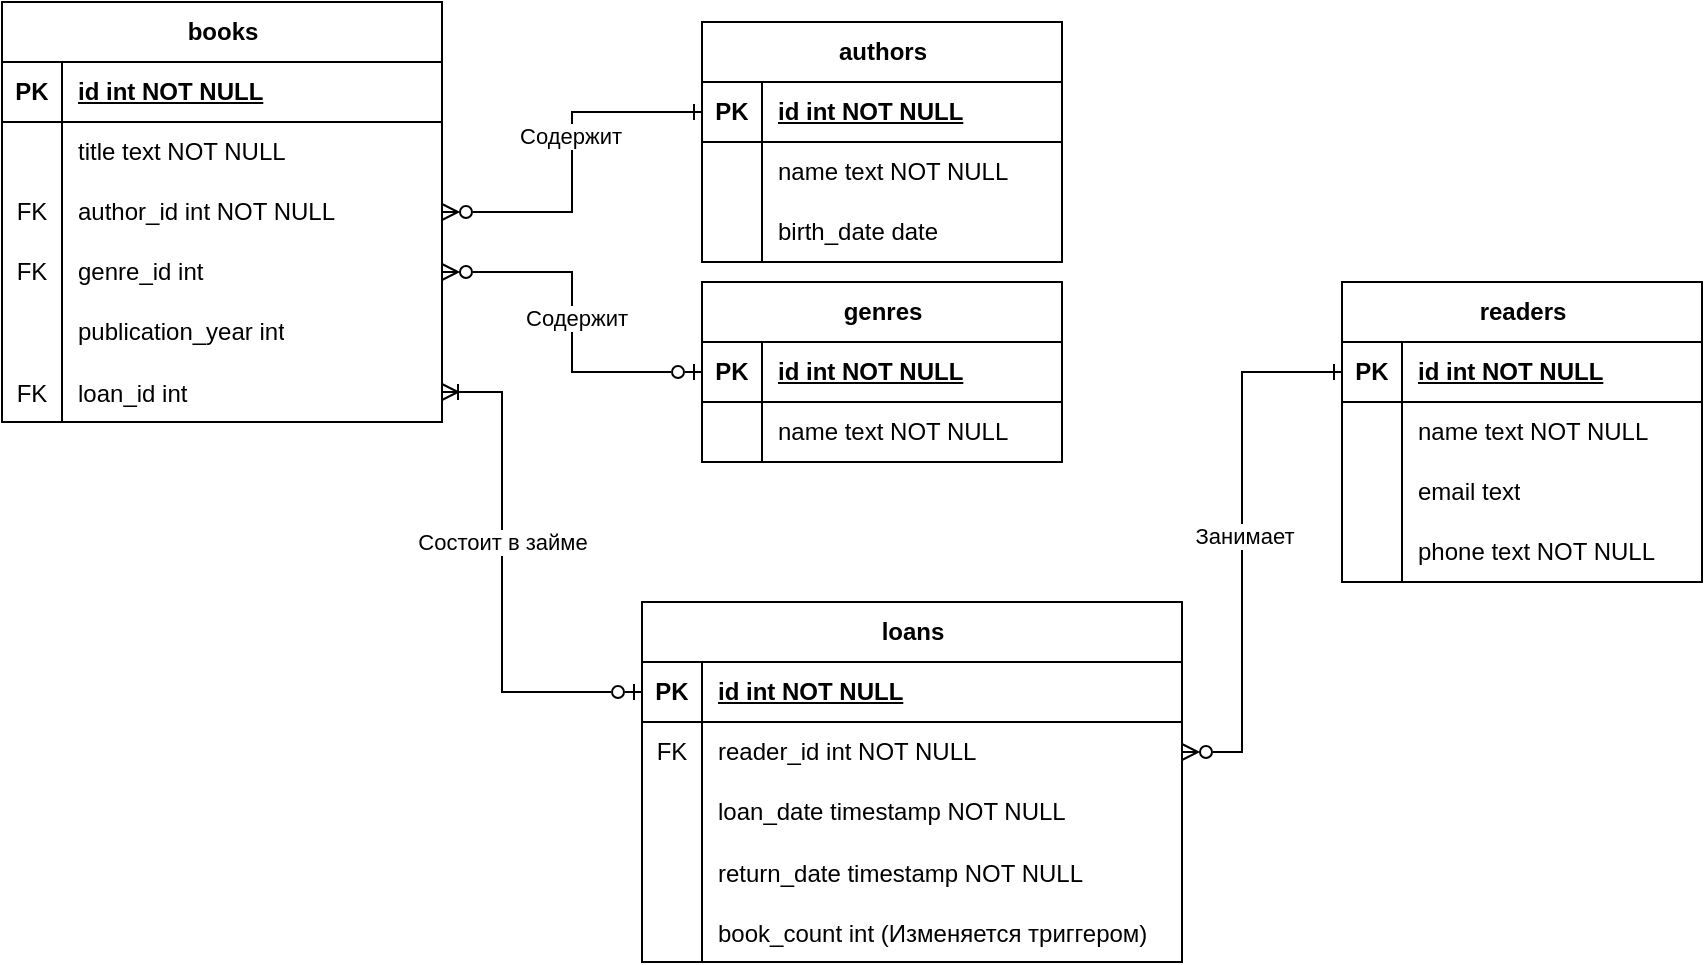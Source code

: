 <mxfile version="25.0.3">
  <diagram id="R2lEEEUBdFMjLlhIrx00" name="Page-1">
    <mxGraphModel grid="1" page="1" gridSize="10" guides="1" tooltips="1" connect="1" arrows="1" fold="1" pageScale="1" pageWidth="850" pageHeight="1100" math="0" shadow="0" extFonts="Permanent Marker^https://fonts.googleapis.com/css?family=Permanent+Marker">
      <root>
        <mxCell id="0" />
        <mxCell id="1" parent="0" />
        <mxCell id="6Qstouv0j7qaAwMBQVs9-5" value="books" style="shape=table;startSize=30;container=1;collapsible=1;childLayout=tableLayout;fixedRows=1;rowLines=0;fontStyle=1;align=center;resizeLast=1;html=1;swimlaneFillColor=default;" vertex="1" parent="1">
          <mxGeometry x="240" y="100" width="220" height="210" as="geometry">
            <mxRectangle x="180" y="570" width="70" height="30" as="alternateBounds" />
          </mxGeometry>
        </mxCell>
        <mxCell id="6Qstouv0j7qaAwMBQVs9-6" value="" style="shape=tableRow;horizontal=0;startSize=0;swimlaneHead=0;swimlaneBody=0;fillColor=none;collapsible=0;dropTarget=0;points=[[0,0.5],[1,0.5]];portConstraint=eastwest;top=0;left=0;right=0;bottom=1;" vertex="1" parent="6Qstouv0j7qaAwMBQVs9-5">
          <mxGeometry y="30" width="220" height="30" as="geometry" />
        </mxCell>
        <mxCell id="6Qstouv0j7qaAwMBQVs9-7" value="PK" style="shape=partialRectangle;connectable=0;fillColor=none;top=0;left=0;bottom=0;right=0;fontStyle=1;overflow=hidden;whiteSpace=wrap;html=1;" vertex="1" parent="6Qstouv0j7qaAwMBQVs9-6">
          <mxGeometry width="30" height="30" as="geometry">
            <mxRectangle width="30" height="30" as="alternateBounds" />
          </mxGeometry>
        </mxCell>
        <mxCell id="6Qstouv0j7qaAwMBQVs9-8" value="id int NOT NULL" style="shape=partialRectangle;connectable=0;fillColor=none;top=0;left=0;bottom=0;right=0;align=left;spacingLeft=6;fontStyle=5;overflow=hidden;whiteSpace=wrap;html=1;" vertex="1" parent="6Qstouv0j7qaAwMBQVs9-6">
          <mxGeometry x="30" width="190" height="30" as="geometry">
            <mxRectangle width="190" height="30" as="alternateBounds" />
          </mxGeometry>
        </mxCell>
        <mxCell id="6Qstouv0j7qaAwMBQVs9-9" value="" style="shape=tableRow;horizontal=0;startSize=0;swimlaneHead=0;swimlaneBody=0;fillColor=none;collapsible=0;dropTarget=0;points=[[0,0.5],[1,0.5]];portConstraint=eastwest;top=0;left=0;right=0;bottom=0;" vertex="1" parent="6Qstouv0j7qaAwMBQVs9-5">
          <mxGeometry y="60" width="220" height="30" as="geometry" />
        </mxCell>
        <mxCell id="6Qstouv0j7qaAwMBQVs9-10" value="" style="shape=partialRectangle;connectable=0;fillColor=none;top=0;left=0;bottom=0;right=0;editable=1;overflow=hidden;whiteSpace=wrap;html=1;" vertex="1" parent="6Qstouv0j7qaAwMBQVs9-9">
          <mxGeometry width="30" height="30" as="geometry">
            <mxRectangle width="30" height="30" as="alternateBounds" />
          </mxGeometry>
        </mxCell>
        <mxCell id="6Qstouv0j7qaAwMBQVs9-11" value="title text NOT NULL" style="shape=partialRectangle;connectable=0;fillColor=none;top=0;left=0;bottom=0;right=0;align=left;spacingLeft=6;overflow=hidden;whiteSpace=wrap;html=1;" vertex="1" parent="6Qstouv0j7qaAwMBQVs9-9">
          <mxGeometry x="30" width="190" height="30" as="geometry">
            <mxRectangle width="190" height="30" as="alternateBounds" />
          </mxGeometry>
        </mxCell>
        <mxCell id="6Qstouv0j7qaAwMBQVs9-12" value="" style="shape=tableRow;horizontal=0;startSize=0;swimlaneHead=0;swimlaneBody=0;fillColor=none;collapsible=0;dropTarget=0;points=[[0,0.5],[1,0.5]];portConstraint=eastwest;top=0;left=0;right=0;bottom=0;" vertex="1" parent="6Qstouv0j7qaAwMBQVs9-5">
          <mxGeometry y="90" width="220" height="30" as="geometry" />
        </mxCell>
        <mxCell id="6Qstouv0j7qaAwMBQVs9-13" value="FK" style="shape=partialRectangle;connectable=0;fillColor=none;top=0;left=0;bottom=0;right=0;editable=1;overflow=hidden;whiteSpace=wrap;html=1;" vertex="1" parent="6Qstouv0j7qaAwMBQVs9-12">
          <mxGeometry width="30" height="30" as="geometry">
            <mxRectangle width="30" height="30" as="alternateBounds" />
          </mxGeometry>
        </mxCell>
        <mxCell id="6Qstouv0j7qaAwMBQVs9-14" value="author_id int NOT NULL" style="shape=partialRectangle;connectable=0;fillColor=none;top=0;left=0;bottom=0;right=0;align=left;spacingLeft=6;overflow=hidden;whiteSpace=wrap;html=1;" vertex="1" parent="6Qstouv0j7qaAwMBQVs9-12">
          <mxGeometry x="30" width="190" height="30" as="geometry">
            <mxRectangle width="190" height="30" as="alternateBounds" />
          </mxGeometry>
        </mxCell>
        <mxCell id="6Qstouv0j7qaAwMBQVs9-15" value="" style="shape=tableRow;horizontal=0;startSize=0;swimlaneHead=0;swimlaneBody=0;fillColor=none;collapsible=0;dropTarget=0;points=[[0,0.5],[1,0.5]];portConstraint=eastwest;top=0;left=0;right=0;bottom=0;" vertex="1" parent="6Qstouv0j7qaAwMBQVs9-5">
          <mxGeometry y="120" width="220" height="30" as="geometry" />
        </mxCell>
        <mxCell id="6Qstouv0j7qaAwMBQVs9-16" value="FK" style="shape=partialRectangle;connectable=0;fillColor=none;top=0;left=0;bottom=0;right=0;editable=1;overflow=hidden;whiteSpace=wrap;html=1;" vertex="1" parent="6Qstouv0j7qaAwMBQVs9-15">
          <mxGeometry width="30" height="30" as="geometry">
            <mxRectangle width="30" height="30" as="alternateBounds" />
          </mxGeometry>
        </mxCell>
        <mxCell id="6Qstouv0j7qaAwMBQVs9-17" value="genre_id int" style="shape=partialRectangle;connectable=0;fillColor=none;top=0;left=0;bottom=0;right=0;align=left;spacingLeft=6;overflow=hidden;whiteSpace=wrap;html=1;" vertex="1" parent="6Qstouv0j7qaAwMBQVs9-15">
          <mxGeometry x="30" width="190" height="30" as="geometry">
            <mxRectangle width="190" height="30" as="alternateBounds" />
          </mxGeometry>
        </mxCell>
        <mxCell id="6Qstouv0j7qaAwMBQVs9-37" value="" style="shape=tableRow;horizontal=0;startSize=0;swimlaneHead=0;swimlaneBody=0;fillColor=none;collapsible=0;dropTarget=0;points=[[0,0.5],[1,0.5]];portConstraint=eastwest;top=0;left=0;right=0;bottom=0;" vertex="1" parent="6Qstouv0j7qaAwMBQVs9-5">
          <mxGeometry y="150" width="220" height="30" as="geometry" />
        </mxCell>
        <mxCell id="6Qstouv0j7qaAwMBQVs9-38" value="" style="shape=partialRectangle;connectable=0;fillColor=none;top=0;left=0;bottom=0;right=0;fontStyle=0;overflow=hidden;whiteSpace=wrap;html=1;" vertex="1" parent="6Qstouv0j7qaAwMBQVs9-37">
          <mxGeometry width="30" height="30" as="geometry">
            <mxRectangle width="30" height="30" as="alternateBounds" />
          </mxGeometry>
        </mxCell>
        <mxCell id="6Qstouv0j7qaAwMBQVs9-39" value="&lt;div&gt;publication_year int&lt;/div&gt;" style="shape=partialRectangle;connectable=0;fillColor=none;top=0;left=0;bottom=0;right=0;align=left;spacingLeft=6;fontStyle=0;overflow=hidden;whiteSpace=wrap;html=1;" vertex="1" parent="6Qstouv0j7qaAwMBQVs9-37">
          <mxGeometry x="30" width="190" height="30" as="geometry">
            <mxRectangle width="190" height="30" as="alternateBounds" />
          </mxGeometry>
        </mxCell>
        <mxCell id="1EMKCG0Cy7B8wOzqlxpR-11" value="" style="shape=tableRow;horizontal=0;startSize=0;swimlaneHead=0;swimlaneBody=0;fillColor=none;collapsible=0;dropTarget=0;points=[[0,0.5],[1,0.5]];portConstraint=eastwest;top=0;left=0;right=0;bottom=0;" vertex="1" parent="6Qstouv0j7qaAwMBQVs9-5">
          <mxGeometry y="180" width="220" height="30" as="geometry" />
        </mxCell>
        <mxCell id="1EMKCG0Cy7B8wOzqlxpR-12" value="FK" style="shape=partialRectangle;connectable=0;fillColor=none;top=0;left=0;bottom=0;right=0;editable=1;overflow=hidden;" vertex="1" parent="1EMKCG0Cy7B8wOzqlxpR-11">
          <mxGeometry width="30" height="30" as="geometry">
            <mxRectangle width="30" height="30" as="alternateBounds" />
          </mxGeometry>
        </mxCell>
        <mxCell id="1EMKCG0Cy7B8wOzqlxpR-13" value="loan_id int" style="shape=partialRectangle;connectable=0;fillColor=none;top=0;left=0;bottom=0;right=0;align=left;spacingLeft=6;overflow=hidden;" vertex="1" parent="1EMKCG0Cy7B8wOzqlxpR-11">
          <mxGeometry x="30" width="190" height="30" as="geometry">
            <mxRectangle width="190" height="30" as="alternateBounds" />
          </mxGeometry>
        </mxCell>
        <mxCell id="6Qstouv0j7qaAwMBQVs9-50" value="authors" style="shape=table;startSize=30;container=1;collapsible=1;childLayout=tableLayout;fixedRows=1;rowLines=0;fontStyle=1;align=center;resizeLast=1;html=1;swimlaneFillColor=default;" vertex="1" parent="1">
          <mxGeometry x="590" y="110" width="180" height="120" as="geometry">
            <mxRectangle x="180" y="570" width="70" height="30" as="alternateBounds" />
          </mxGeometry>
        </mxCell>
        <mxCell id="6Qstouv0j7qaAwMBQVs9-51" value="" style="shape=tableRow;horizontal=0;startSize=0;swimlaneHead=0;swimlaneBody=0;fillColor=none;collapsible=0;dropTarget=0;points=[[0,0.5],[1,0.5]];portConstraint=eastwest;top=0;left=0;right=0;bottom=1;" vertex="1" parent="6Qstouv0j7qaAwMBQVs9-50">
          <mxGeometry y="30" width="180" height="30" as="geometry" />
        </mxCell>
        <mxCell id="6Qstouv0j7qaAwMBQVs9-52" value="PK" style="shape=partialRectangle;connectable=0;fillColor=none;top=0;left=0;bottom=0;right=0;fontStyle=1;overflow=hidden;whiteSpace=wrap;html=1;" vertex="1" parent="6Qstouv0j7qaAwMBQVs9-51">
          <mxGeometry width="30" height="30" as="geometry">
            <mxRectangle width="30" height="30" as="alternateBounds" />
          </mxGeometry>
        </mxCell>
        <mxCell id="6Qstouv0j7qaAwMBQVs9-53" value="id int NOT NULL" style="shape=partialRectangle;connectable=0;fillColor=none;top=0;left=0;bottom=0;right=0;align=left;spacingLeft=6;fontStyle=5;overflow=hidden;whiteSpace=wrap;html=1;" vertex="1" parent="6Qstouv0j7qaAwMBQVs9-51">
          <mxGeometry x="30" width="150" height="30" as="geometry">
            <mxRectangle width="150" height="30" as="alternateBounds" />
          </mxGeometry>
        </mxCell>
        <mxCell id="6Qstouv0j7qaAwMBQVs9-54" value="" style="shape=tableRow;horizontal=0;startSize=0;swimlaneHead=0;swimlaneBody=0;fillColor=none;collapsible=0;dropTarget=0;points=[[0,0.5],[1,0.5]];portConstraint=eastwest;top=0;left=0;right=0;bottom=0;" vertex="1" parent="6Qstouv0j7qaAwMBQVs9-50">
          <mxGeometry y="60" width="180" height="30" as="geometry" />
        </mxCell>
        <mxCell id="6Qstouv0j7qaAwMBQVs9-55" value="" style="shape=partialRectangle;connectable=0;fillColor=none;top=0;left=0;bottom=0;right=0;editable=1;overflow=hidden;whiteSpace=wrap;html=1;" vertex="1" parent="6Qstouv0j7qaAwMBQVs9-54">
          <mxGeometry width="30" height="30" as="geometry">
            <mxRectangle width="30" height="30" as="alternateBounds" />
          </mxGeometry>
        </mxCell>
        <mxCell id="6Qstouv0j7qaAwMBQVs9-56" value="name text NOT NULL" style="shape=partialRectangle;connectable=0;fillColor=none;top=0;left=0;bottom=0;right=0;align=left;spacingLeft=6;overflow=hidden;whiteSpace=wrap;html=1;" vertex="1" parent="6Qstouv0j7qaAwMBQVs9-54">
          <mxGeometry x="30" width="150" height="30" as="geometry">
            <mxRectangle width="150" height="30" as="alternateBounds" />
          </mxGeometry>
        </mxCell>
        <mxCell id="6Qstouv0j7qaAwMBQVs9-57" value="" style="shape=tableRow;horizontal=0;startSize=0;swimlaneHead=0;swimlaneBody=0;fillColor=none;collapsible=0;dropTarget=0;points=[[0,0.5],[1,0.5]];portConstraint=eastwest;top=0;left=0;right=0;bottom=0;" vertex="1" parent="6Qstouv0j7qaAwMBQVs9-50">
          <mxGeometry y="90" width="180" height="30" as="geometry" />
        </mxCell>
        <mxCell id="6Qstouv0j7qaAwMBQVs9-58" value="" style="shape=partialRectangle;connectable=0;fillColor=none;top=0;left=0;bottom=0;right=0;editable=1;overflow=hidden;whiteSpace=wrap;html=1;" vertex="1" parent="6Qstouv0j7qaAwMBQVs9-57">
          <mxGeometry width="30" height="30" as="geometry">
            <mxRectangle width="30" height="30" as="alternateBounds" />
          </mxGeometry>
        </mxCell>
        <mxCell id="6Qstouv0j7qaAwMBQVs9-59" value="birth_date date" style="shape=partialRectangle;connectable=0;fillColor=none;top=0;left=0;bottom=0;right=0;align=left;spacingLeft=6;overflow=hidden;whiteSpace=wrap;html=1;" vertex="1" parent="6Qstouv0j7qaAwMBQVs9-57">
          <mxGeometry x="30" width="150" height="30" as="geometry">
            <mxRectangle width="150" height="30" as="alternateBounds" />
          </mxGeometry>
        </mxCell>
        <mxCell id="6Qstouv0j7qaAwMBQVs9-71" style="edgeStyle=orthogonalEdgeStyle;rounded=0;orthogonalLoop=1;jettySize=auto;html=1;entryX=0;entryY=0.5;entryDx=0;entryDy=0;endArrow=ERone;endFill=0;startArrow=ERzeroToMany;startFill=0;" edge="1" parent="1" source="6Qstouv0j7qaAwMBQVs9-12" target="6Qstouv0j7qaAwMBQVs9-51">
          <mxGeometry relative="1" as="geometry" />
        </mxCell>
        <mxCell id="1EMKCG0Cy7B8wOzqlxpR-8" value="Содержит" style="edgeLabel;html=1;align=center;verticalAlign=middle;resizable=0;points=[];" connectable="0" vertex="1" parent="6Qstouv0j7qaAwMBQVs9-71">
          <mxGeometry x="0.144" y="1" relative="1" as="geometry">
            <mxPoint as="offset" />
          </mxGeometry>
        </mxCell>
        <mxCell id="IhrCSpZtcH4ZjMAZGJmG-19" value="genres" style="shape=table;startSize=30;container=1;collapsible=1;childLayout=tableLayout;fixedRows=1;rowLines=0;fontStyle=1;align=center;resizeLast=1;html=1;" vertex="1" parent="1">
          <mxGeometry x="590" y="240" width="180" height="90" as="geometry" />
        </mxCell>
        <mxCell id="IhrCSpZtcH4ZjMAZGJmG-20" value="" style="shape=tableRow;horizontal=0;startSize=0;swimlaneHead=0;swimlaneBody=0;fillColor=none;collapsible=0;dropTarget=0;points=[[0,0.5],[1,0.5]];portConstraint=eastwest;top=0;left=0;right=0;bottom=1;" vertex="1" parent="IhrCSpZtcH4ZjMAZGJmG-19">
          <mxGeometry y="30" width="180" height="30" as="geometry" />
        </mxCell>
        <mxCell id="IhrCSpZtcH4ZjMAZGJmG-21" value="PK" style="shape=partialRectangle;connectable=0;fillColor=none;top=0;left=0;bottom=0;right=0;fontStyle=1;overflow=hidden;whiteSpace=wrap;html=1;" vertex="1" parent="IhrCSpZtcH4ZjMAZGJmG-20">
          <mxGeometry width="30" height="30" as="geometry">
            <mxRectangle width="30" height="30" as="alternateBounds" />
          </mxGeometry>
        </mxCell>
        <mxCell id="IhrCSpZtcH4ZjMAZGJmG-22" value="id int NOT NULL" style="shape=partialRectangle;connectable=0;fillColor=none;top=0;left=0;bottom=0;right=0;align=left;spacingLeft=6;fontStyle=5;overflow=hidden;whiteSpace=wrap;html=1;" vertex="1" parent="IhrCSpZtcH4ZjMAZGJmG-20">
          <mxGeometry x="30" width="150" height="30" as="geometry">
            <mxRectangle width="150" height="30" as="alternateBounds" />
          </mxGeometry>
        </mxCell>
        <mxCell id="IhrCSpZtcH4ZjMAZGJmG-23" value="" style="shape=tableRow;horizontal=0;startSize=0;swimlaneHead=0;swimlaneBody=0;fillColor=none;collapsible=0;dropTarget=0;points=[[0,0.5],[1,0.5]];portConstraint=eastwest;top=0;left=0;right=0;bottom=0;" vertex="1" parent="IhrCSpZtcH4ZjMAZGJmG-19">
          <mxGeometry y="60" width="180" height="30" as="geometry" />
        </mxCell>
        <mxCell id="IhrCSpZtcH4ZjMAZGJmG-24" value="" style="shape=partialRectangle;connectable=0;fillColor=none;top=0;left=0;bottom=0;right=0;editable=1;overflow=hidden;whiteSpace=wrap;html=1;" vertex="1" parent="IhrCSpZtcH4ZjMAZGJmG-23">
          <mxGeometry width="30" height="30" as="geometry">
            <mxRectangle width="30" height="30" as="alternateBounds" />
          </mxGeometry>
        </mxCell>
        <mxCell id="IhrCSpZtcH4ZjMAZGJmG-25" value="name text NOT NULL" style="shape=partialRectangle;connectable=0;fillColor=none;top=0;left=0;bottom=0;right=0;align=left;spacingLeft=6;overflow=hidden;whiteSpace=wrap;html=1;" vertex="1" parent="IhrCSpZtcH4ZjMAZGJmG-23">
          <mxGeometry x="30" width="150" height="30" as="geometry">
            <mxRectangle width="150" height="30" as="alternateBounds" />
          </mxGeometry>
        </mxCell>
        <mxCell id="IhrCSpZtcH4ZjMAZGJmG-33" style="edgeStyle=orthogonalEdgeStyle;rounded=0;orthogonalLoop=1;jettySize=auto;html=1;exitX=1;exitY=0.5;exitDx=0;exitDy=0;entryX=0;entryY=0.5;entryDx=0;entryDy=0;endArrow=ERzeroToOne;endFill=0;startArrow=ERzeroToMany;startFill=0;" edge="1" parent="1" source="6Qstouv0j7qaAwMBQVs9-15" target="IhrCSpZtcH4ZjMAZGJmG-20">
          <mxGeometry relative="1" as="geometry">
            <Array as="points">
              <mxPoint x="525" y="235" />
              <mxPoint x="525" y="285" />
            </Array>
          </mxGeometry>
        </mxCell>
        <mxCell id="1EMKCG0Cy7B8wOzqlxpR-10" value="Содержит" style="edgeLabel;html=1;align=center;verticalAlign=middle;resizable=0;points=[];" connectable="0" vertex="1" parent="IhrCSpZtcH4ZjMAZGJmG-33">
          <mxGeometry x="-0.03" y="2" relative="1" as="geometry">
            <mxPoint as="offset" />
          </mxGeometry>
        </mxCell>
        <mxCell id="IhrCSpZtcH4ZjMAZGJmG-34" value="readers" style="shape=table;startSize=30;container=1;collapsible=1;childLayout=tableLayout;fixedRows=1;rowLines=0;fontStyle=1;align=center;resizeLast=1;html=1;" vertex="1" parent="1">
          <mxGeometry x="910" y="240" width="180" height="150" as="geometry" />
        </mxCell>
        <mxCell id="IhrCSpZtcH4ZjMAZGJmG-35" value="" style="shape=tableRow;horizontal=0;startSize=0;swimlaneHead=0;swimlaneBody=0;fillColor=none;collapsible=0;dropTarget=0;points=[[0,0.5],[1,0.5]];portConstraint=eastwest;top=0;left=0;right=0;bottom=1;" vertex="1" parent="IhrCSpZtcH4ZjMAZGJmG-34">
          <mxGeometry y="30" width="180" height="30" as="geometry" />
        </mxCell>
        <mxCell id="IhrCSpZtcH4ZjMAZGJmG-36" value="PK" style="shape=partialRectangle;connectable=0;fillColor=none;top=0;left=0;bottom=0;right=0;fontStyle=1;overflow=hidden;whiteSpace=wrap;html=1;" vertex="1" parent="IhrCSpZtcH4ZjMAZGJmG-35">
          <mxGeometry width="30" height="30" as="geometry">
            <mxRectangle width="30" height="30" as="alternateBounds" />
          </mxGeometry>
        </mxCell>
        <mxCell id="IhrCSpZtcH4ZjMAZGJmG-37" value="id int NOT NULL" style="shape=partialRectangle;connectable=0;fillColor=none;top=0;left=0;bottom=0;right=0;align=left;spacingLeft=6;fontStyle=5;overflow=hidden;whiteSpace=wrap;html=1;" vertex="1" parent="IhrCSpZtcH4ZjMAZGJmG-35">
          <mxGeometry x="30" width="150" height="30" as="geometry">
            <mxRectangle width="150" height="30" as="alternateBounds" />
          </mxGeometry>
        </mxCell>
        <mxCell id="IhrCSpZtcH4ZjMAZGJmG-38" value="" style="shape=tableRow;horizontal=0;startSize=0;swimlaneHead=0;swimlaneBody=0;fillColor=none;collapsible=0;dropTarget=0;points=[[0,0.5],[1,0.5]];portConstraint=eastwest;top=0;left=0;right=0;bottom=0;" vertex="1" parent="IhrCSpZtcH4ZjMAZGJmG-34">
          <mxGeometry y="60" width="180" height="30" as="geometry" />
        </mxCell>
        <mxCell id="IhrCSpZtcH4ZjMAZGJmG-39" value="" style="shape=partialRectangle;connectable=0;fillColor=none;top=0;left=0;bottom=0;right=0;editable=1;overflow=hidden;whiteSpace=wrap;html=1;" vertex="1" parent="IhrCSpZtcH4ZjMAZGJmG-38">
          <mxGeometry width="30" height="30" as="geometry">
            <mxRectangle width="30" height="30" as="alternateBounds" />
          </mxGeometry>
        </mxCell>
        <mxCell id="IhrCSpZtcH4ZjMAZGJmG-40" value="name text NOT NULL" style="shape=partialRectangle;connectable=0;fillColor=none;top=0;left=0;bottom=0;right=0;align=left;spacingLeft=6;overflow=hidden;whiteSpace=wrap;html=1;" vertex="1" parent="IhrCSpZtcH4ZjMAZGJmG-38">
          <mxGeometry x="30" width="150" height="30" as="geometry">
            <mxRectangle width="150" height="30" as="alternateBounds" />
          </mxGeometry>
        </mxCell>
        <mxCell id="IhrCSpZtcH4ZjMAZGJmG-41" value="" style="shape=tableRow;horizontal=0;startSize=0;swimlaneHead=0;swimlaneBody=0;fillColor=none;collapsible=0;dropTarget=0;points=[[0,0.5],[1,0.5]];portConstraint=eastwest;top=0;left=0;right=0;bottom=0;" vertex="1" parent="IhrCSpZtcH4ZjMAZGJmG-34">
          <mxGeometry y="90" width="180" height="30" as="geometry" />
        </mxCell>
        <mxCell id="IhrCSpZtcH4ZjMAZGJmG-42" value="" style="shape=partialRectangle;connectable=0;fillColor=none;top=0;left=0;bottom=0;right=0;editable=1;overflow=hidden;whiteSpace=wrap;html=1;" vertex="1" parent="IhrCSpZtcH4ZjMAZGJmG-41">
          <mxGeometry width="30" height="30" as="geometry">
            <mxRectangle width="30" height="30" as="alternateBounds" />
          </mxGeometry>
        </mxCell>
        <mxCell id="IhrCSpZtcH4ZjMAZGJmG-43" value="email text" style="shape=partialRectangle;connectable=0;fillColor=none;top=0;left=0;bottom=0;right=0;align=left;spacingLeft=6;overflow=hidden;whiteSpace=wrap;html=1;" vertex="1" parent="IhrCSpZtcH4ZjMAZGJmG-41">
          <mxGeometry x="30" width="150" height="30" as="geometry">
            <mxRectangle width="150" height="30" as="alternateBounds" />
          </mxGeometry>
        </mxCell>
        <mxCell id="IhrCSpZtcH4ZjMAZGJmG-44" value="" style="shape=tableRow;horizontal=0;startSize=0;swimlaneHead=0;swimlaneBody=0;fillColor=none;collapsible=0;dropTarget=0;points=[[0,0.5],[1,0.5]];portConstraint=eastwest;top=0;left=0;right=0;bottom=0;" vertex="1" parent="IhrCSpZtcH4ZjMAZGJmG-34">
          <mxGeometry y="120" width="180" height="30" as="geometry" />
        </mxCell>
        <mxCell id="IhrCSpZtcH4ZjMAZGJmG-45" value="" style="shape=partialRectangle;connectable=0;fillColor=none;top=0;left=0;bottom=0;right=0;editable=1;overflow=hidden;whiteSpace=wrap;html=1;" vertex="1" parent="IhrCSpZtcH4ZjMAZGJmG-44">
          <mxGeometry width="30" height="30" as="geometry">
            <mxRectangle width="30" height="30" as="alternateBounds" />
          </mxGeometry>
        </mxCell>
        <mxCell id="IhrCSpZtcH4ZjMAZGJmG-46" value="phone text NOT NULL" style="shape=partialRectangle;connectable=0;fillColor=none;top=0;left=0;bottom=0;right=0;align=left;spacingLeft=6;overflow=hidden;whiteSpace=wrap;html=1;" vertex="1" parent="IhrCSpZtcH4ZjMAZGJmG-44">
          <mxGeometry x="30" width="150" height="30" as="geometry">
            <mxRectangle width="150" height="30" as="alternateBounds" />
          </mxGeometry>
        </mxCell>
        <mxCell id="y5r086WLhrCNocfY6ZlJ-4" value="loans" style="shape=table;startSize=30;container=1;collapsible=1;childLayout=tableLayout;fixedRows=1;rowLines=0;fontStyle=1;align=center;resizeLast=1;html=1;" vertex="1" parent="1">
          <mxGeometry x="560" y="400" width="270" height="180" as="geometry" />
        </mxCell>
        <mxCell id="y5r086WLhrCNocfY6ZlJ-5" value="" style="shape=tableRow;horizontal=0;startSize=0;swimlaneHead=0;swimlaneBody=0;fillColor=none;collapsible=0;dropTarget=0;points=[[0,0.5],[1,0.5]];portConstraint=eastwest;top=0;left=0;right=0;bottom=1;" vertex="1" parent="y5r086WLhrCNocfY6ZlJ-4">
          <mxGeometry y="30" width="270" height="30" as="geometry" />
        </mxCell>
        <mxCell id="y5r086WLhrCNocfY6ZlJ-6" value="PK" style="shape=partialRectangle;connectable=0;fillColor=none;top=0;left=0;bottom=0;right=0;fontStyle=1;overflow=hidden;whiteSpace=wrap;html=1;" vertex="1" parent="y5r086WLhrCNocfY6ZlJ-5">
          <mxGeometry width="30" height="30" as="geometry">
            <mxRectangle width="30" height="30" as="alternateBounds" />
          </mxGeometry>
        </mxCell>
        <mxCell id="y5r086WLhrCNocfY6ZlJ-7" value="id int NOT NULL" style="shape=partialRectangle;connectable=0;fillColor=none;top=0;left=0;bottom=0;right=0;align=left;spacingLeft=6;fontStyle=5;overflow=hidden;whiteSpace=wrap;html=1;" vertex="1" parent="y5r086WLhrCNocfY6ZlJ-5">
          <mxGeometry x="30" width="240" height="30" as="geometry">
            <mxRectangle width="240" height="30" as="alternateBounds" />
          </mxGeometry>
        </mxCell>
        <mxCell id="y5r086WLhrCNocfY6ZlJ-11" value="" style="shape=tableRow;horizontal=0;startSize=0;swimlaneHead=0;swimlaneBody=0;fillColor=none;collapsible=0;dropTarget=0;points=[[0,0.5],[1,0.5]];portConstraint=eastwest;top=0;left=0;right=0;bottom=0;" vertex="1" parent="y5r086WLhrCNocfY6ZlJ-4">
          <mxGeometry y="60" width="270" height="30" as="geometry" />
        </mxCell>
        <mxCell id="y5r086WLhrCNocfY6ZlJ-12" value="FK" style="shape=partialRectangle;connectable=0;fillColor=none;top=0;left=0;bottom=0;right=0;editable=1;overflow=hidden;whiteSpace=wrap;html=1;" vertex="1" parent="y5r086WLhrCNocfY6ZlJ-11">
          <mxGeometry width="30" height="30" as="geometry">
            <mxRectangle width="30" height="30" as="alternateBounds" />
          </mxGeometry>
        </mxCell>
        <mxCell id="y5r086WLhrCNocfY6ZlJ-13" value="reader_id int NOT NULL" style="shape=partialRectangle;connectable=0;fillColor=none;top=0;left=0;bottom=0;right=0;align=left;spacingLeft=6;overflow=hidden;whiteSpace=wrap;html=1;" vertex="1" parent="y5r086WLhrCNocfY6ZlJ-11">
          <mxGeometry x="30" width="240" height="30" as="geometry">
            <mxRectangle width="240" height="30" as="alternateBounds" />
          </mxGeometry>
        </mxCell>
        <mxCell id="y5r086WLhrCNocfY6ZlJ-14" value="" style="shape=tableRow;horizontal=0;startSize=0;swimlaneHead=0;swimlaneBody=0;fillColor=none;collapsible=0;dropTarget=0;points=[[0,0.5],[1,0.5]];portConstraint=eastwest;top=0;left=0;right=0;bottom=0;" vertex="1" parent="y5r086WLhrCNocfY6ZlJ-4">
          <mxGeometry y="90" width="270" height="30" as="geometry" />
        </mxCell>
        <mxCell id="y5r086WLhrCNocfY6ZlJ-15" value="" style="shape=partialRectangle;connectable=0;fillColor=none;top=0;left=0;bottom=0;right=0;editable=1;overflow=hidden;whiteSpace=wrap;html=1;" vertex="1" parent="y5r086WLhrCNocfY6ZlJ-14">
          <mxGeometry width="30" height="30" as="geometry">
            <mxRectangle width="30" height="30" as="alternateBounds" />
          </mxGeometry>
        </mxCell>
        <mxCell id="y5r086WLhrCNocfY6ZlJ-16" value="loan_date timestamp NOT NULL" style="shape=partialRectangle;connectable=0;fillColor=none;top=0;left=0;bottom=0;right=0;align=left;spacingLeft=6;overflow=hidden;whiteSpace=wrap;html=1;" vertex="1" parent="y5r086WLhrCNocfY6ZlJ-14">
          <mxGeometry x="30" width="240" height="30" as="geometry">
            <mxRectangle width="240" height="30" as="alternateBounds" />
          </mxGeometry>
        </mxCell>
        <mxCell id="y5r086WLhrCNocfY6ZlJ-17" value="" style="shape=tableRow;horizontal=0;startSize=0;swimlaneHead=0;swimlaneBody=0;fillColor=none;collapsible=0;dropTarget=0;points=[[0,0.5],[1,0.5]];portConstraint=eastwest;top=0;left=0;right=0;bottom=0;" vertex="1" parent="y5r086WLhrCNocfY6ZlJ-4">
          <mxGeometry y="120" width="270" height="30" as="geometry" />
        </mxCell>
        <mxCell id="y5r086WLhrCNocfY6ZlJ-18" value="" style="shape=partialRectangle;connectable=0;fillColor=none;top=0;left=0;bottom=0;right=0;editable=1;overflow=hidden;" vertex="1" parent="y5r086WLhrCNocfY6ZlJ-17">
          <mxGeometry width="30" height="30" as="geometry">
            <mxRectangle width="30" height="30" as="alternateBounds" />
          </mxGeometry>
        </mxCell>
        <mxCell id="y5r086WLhrCNocfY6ZlJ-19" value="return_date timestamp NOT NULL" style="shape=partialRectangle;connectable=0;fillColor=none;top=0;left=0;bottom=0;right=0;align=left;spacingLeft=6;overflow=hidden;" vertex="1" parent="y5r086WLhrCNocfY6ZlJ-17">
          <mxGeometry x="30" width="240" height="30" as="geometry">
            <mxRectangle width="240" height="30" as="alternateBounds" />
          </mxGeometry>
        </mxCell>
        <mxCell id="gUu3-UZGjKkmMKieBQIw-2" value="" style="shape=tableRow;horizontal=0;startSize=0;swimlaneHead=0;swimlaneBody=0;fillColor=none;collapsible=0;dropTarget=0;points=[[0,0.5],[1,0.5]];portConstraint=eastwest;top=0;left=0;right=0;bottom=0;" vertex="1" parent="y5r086WLhrCNocfY6ZlJ-4">
          <mxGeometry y="150" width="270" height="30" as="geometry" />
        </mxCell>
        <mxCell id="gUu3-UZGjKkmMKieBQIw-3" value="" style="shape=partialRectangle;connectable=0;fillColor=none;top=0;left=0;bottom=0;right=0;editable=1;overflow=hidden;" vertex="1" parent="gUu3-UZGjKkmMKieBQIw-2">
          <mxGeometry width="30" height="30" as="geometry">
            <mxRectangle width="30" height="30" as="alternateBounds" />
          </mxGeometry>
        </mxCell>
        <mxCell id="gUu3-UZGjKkmMKieBQIw-4" value="book_count int (Изменяется триггером)" style="shape=partialRectangle;connectable=0;fillColor=none;top=0;left=0;bottom=0;right=0;align=left;spacingLeft=6;overflow=hidden;" vertex="1" parent="gUu3-UZGjKkmMKieBQIw-2">
          <mxGeometry x="30" width="240" height="30" as="geometry">
            <mxRectangle width="240" height="30" as="alternateBounds" />
          </mxGeometry>
        </mxCell>
        <mxCell id="1EMKCG0Cy7B8wOzqlxpR-3" style="edgeStyle=orthogonalEdgeStyle;rounded=0;orthogonalLoop=1;jettySize=auto;html=1;startArrow=ERzeroToOne;startFill=0;endArrow=ERoneToMany;endFill=0;entryX=1;entryY=0.5;entryDx=0;entryDy=0;exitX=0;exitY=0.5;exitDx=0;exitDy=0;" edge="1" parent="1" source="y5r086WLhrCNocfY6ZlJ-5" target="1EMKCG0Cy7B8wOzqlxpR-11">
          <mxGeometry relative="1" as="geometry">
            <Array as="points">
              <mxPoint x="490" y="445" />
              <mxPoint x="490" y="295" />
            </Array>
            <mxPoint x="120" y="350" as="sourcePoint" />
          </mxGeometry>
        </mxCell>
        <mxCell id="1EMKCG0Cy7B8wOzqlxpR-6" value="Состоит в займе" style="edgeLabel;html=1;align=center;verticalAlign=middle;resizable=0;points=[];" connectable="0" vertex="1" parent="1EMKCG0Cy7B8wOzqlxpR-3">
          <mxGeometry x="0.131" y="-2" relative="1" as="geometry">
            <mxPoint x="-2" y="-4" as="offset" />
          </mxGeometry>
        </mxCell>
        <mxCell id="1EMKCG0Cy7B8wOzqlxpR-4" style="edgeStyle=orthogonalEdgeStyle;rounded=0;orthogonalLoop=1;jettySize=auto;html=1;exitX=1;exitY=0.5;exitDx=0;exitDy=0;entryX=0;entryY=0.5;entryDx=0;entryDy=0;startArrow=ERzeroToMany;startFill=0;endArrow=ERone;endFill=0;" edge="1" parent="1" source="y5r086WLhrCNocfY6ZlJ-11" target="IhrCSpZtcH4ZjMAZGJmG-35">
          <mxGeometry relative="1" as="geometry">
            <Array as="points">
              <mxPoint x="860" y="475" />
              <mxPoint x="860" y="285" />
            </Array>
            <mxPoint x="919" y="300" as="sourcePoint" />
            <mxPoint x="1079" y="400" as="targetPoint" />
          </mxGeometry>
        </mxCell>
        <mxCell id="1EMKCG0Cy7B8wOzqlxpR-7" value="Занимает" style="edgeLabel;html=1;align=center;verticalAlign=middle;resizable=0;points=[];" connectable="0" vertex="1" parent="1EMKCG0Cy7B8wOzqlxpR-4">
          <mxGeometry x="0.017" y="-1" relative="1" as="geometry">
            <mxPoint y="-1" as="offset" />
          </mxGeometry>
        </mxCell>
      </root>
    </mxGraphModel>
  </diagram>
</mxfile>
